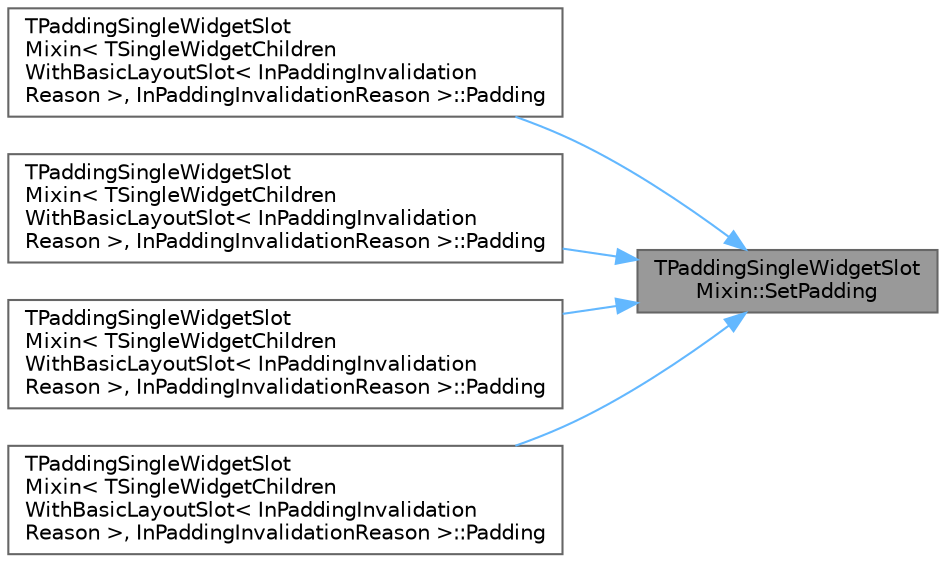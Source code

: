 digraph "TPaddingSingleWidgetSlotMixin::SetPadding"
{
 // INTERACTIVE_SVG=YES
 // LATEX_PDF_SIZE
  bgcolor="transparent";
  edge [fontname=Helvetica,fontsize=10,labelfontname=Helvetica,labelfontsize=10];
  node [fontname=Helvetica,fontsize=10,shape=box,height=0.2,width=0.4];
  rankdir="RL";
  Node1 [id="Node000001",label="TPaddingSingleWidgetSlot\lMixin::SetPadding",height=0.2,width=0.4,color="gray40", fillcolor="grey60", style="filled", fontcolor="black",tooltip=" "];
  Node1 -> Node2 [id="edge1_Node000001_Node000002",dir="back",color="steelblue1",style="solid",tooltip=" "];
  Node2 [id="Node000002",label="TPaddingSingleWidgetSlot\lMixin\< TSingleWidgetChildren\lWithBasicLayoutSlot\< InPaddingInvalidation\lReason \>, InPaddingInvalidationReason \>::Padding",height=0.2,width=0.4,color="grey40", fillcolor="white", style="filled",URL="$d5/d05/classTPaddingSingleWidgetSlotMixin.html#ac6b78aa5fa43297c1a525c94d63691c5",tooltip=" "];
  Node1 -> Node3 [id="edge2_Node000001_Node000003",dir="back",color="steelblue1",style="solid",tooltip=" "];
  Node3 [id="Node000003",label="TPaddingSingleWidgetSlot\lMixin\< TSingleWidgetChildren\lWithBasicLayoutSlot\< InPaddingInvalidation\lReason \>, InPaddingInvalidationReason \>::Padding",height=0.2,width=0.4,color="grey40", fillcolor="white", style="filled",URL="$d5/d05/classTPaddingSingleWidgetSlotMixin.html#aee67d007616ed14a14936c157e9dc1f8",tooltip=" "];
  Node1 -> Node4 [id="edge3_Node000001_Node000004",dir="back",color="steelblue1",style="solid",tooltip=" "];
  Node4 [id="Node000004",label="TPaddingSingleWidgetSlot\lMixin\< TSingleWidgetChildren\lWithBasicLayoutSlot\< InPaddingInvalidation\lReason \>, InPaddingInvalidationReason \>::Padding",height=0.2,width=0.4,color="grey40", fillcolor="white", style="filled",URL="$d5/d05/classTPaddingSingleWidgetSlotMixin.html#a7f6a72681c3b3758d1209594e74be49a",tooltip=" "];
  Node1 -> Node5 [id="edge4_Node000001_Node000005",dir="back",color="steelblue1",style="solid",tooltip=" "];
  Node5 [id="Node000005",label="TPaddingSingleWidgetSlot\lMixin\< TSingleWidgetChildren\lWithBasicLayoutSlot\< InPaddingInvalidation\lReason \>, InPaddingInvalidationReason \>::Padding",height=0.2,width=0.4,color="grey40", fillcolor="white", style="filled",URL="$d5/d05/classTPaddingSingleWidgetSlotMixin.html#a4a3946fd8482bbae69a765bc79c43d40",tooltip=" "];
}
